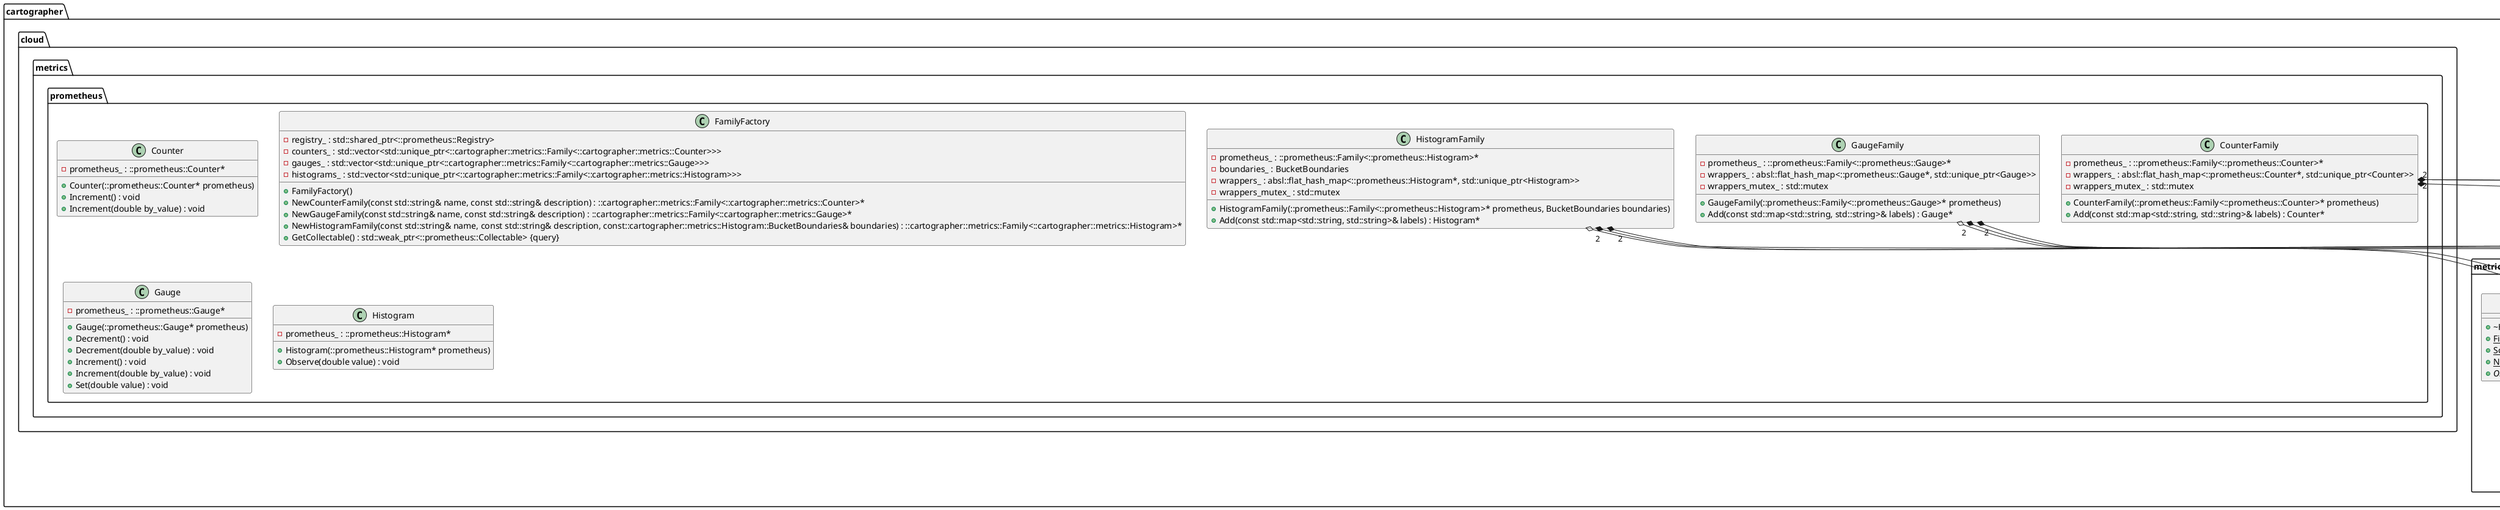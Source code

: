 @startuml





/' Objects '/

namespace cartographer {
	namespace metrics {
		abstract class Counter {
			+~Counter()
			+{static} Null() : Counter*
			+{abstract} Increment() : void
			+{abstract} Increment(double by_value) : void
		}

		abstract class Family <template<typename MetricType>> {
			+~Family()
			+{static} Null() : Family<MetricType>*
			+{abstract} Add(const std::map<std::string, std::string>& labels) : MetricType*
		}

		abstract class FamilyFactory {
			+~FamilyFactory()
			+{abstract} NewCounterFamily(const std::string& name, const std::string& description) : Family<Counter>*
			+{abstract} NewGaugeFamily(const std::string& name, const std::string& description) : Family<Gauge>*
			+{abstract} NewHistogramFamily(const std::string& name, const std::string& description, const Histogram::BucketBoundaries& boundaries) : Family<Histogram>*
		}

		abstract class Gauge {
			+~Gauge()
			+{static} Null() : Gauge*
			+{abstract} Decrement() : void
			+{abstract} Decrement(double by_value) : void
			+{abstract} Increment() : void
			+{abstract} Increment(double by_value) : void
			+{abstract} Set(double value) : void
		}

		abstract class Histogram {
			+~Histogram()
			+{static} FixedWidth(double width, int num_finite_buckets) : BucketBoundaries
			+{static} ScaledPowersOf(double base, double scale_factor, double max_value) : BucketBoundaries
			+{static} Null() : Histogram*
			+{abstract} Observe(double value) : void
		}

		class NullFamily <template<typename MetricType>> {
			+Add(const std::map<std::string, std::string>& labels) : MetricType*
		}
	}

	namespace cloud {
		namespace metrics {
			namespace prometheus {
				class Counter {
					+Counter(::prometheus::Counter* prometheus)
					-prometheus_ : ::prometheus::Counter*
					+Increment() : void
					+Increment(double by_value) : void
				}

				class CounterFamily {
					+CounterFamily(::prometheus::Family<::prometheus::Counter>* prometheus)
					-prometheus_ : ::prometheus::Family<::prometheus::Counter>*
					+Add(const std::map<std::string, std::string>& labels) : Counter*
					-wrappers_ : absl::flat_hash_map<::prometheus::Counter*, std::unique_ptr<Counter>>
					-wrappers_mutex_ : std::mutex
				}

				class FamilyFactory {
					+FamilyFactory()
					+NewCounterFamily(const std::string& name, const std::string& description) : ::cartographer::metrics::Family<::cartographer::metrics::Counter>*
					+NewGaugeFamily(const std::string& name, const std::string& description) : ::cartographer::metrics::Family<::cartographer::metrics::Gauge>*
					+NewHistogramFamily(const std::string& name, const std::string& description, const::cartographer::metrics::Histogram::BucketBoundaries& boundaries) : ::cartographer::metrics::Family<::cartographer::metrics::Histogram>*
					-registry_ : std::shared_ptr<::prometheus::Registry>
					-counters_ : std::vector<std::unique_ptr<::cartographer::metrics::Family<::cartographer::metrics::Counter>>>
					-gauges_ : std::vector<std::unique_ptr<::cartographer::metrics::Family<::cartographer::metrics::Gauge>>>
					-histograms_ : std::vector<std::unique_ptr<::cartographer::metrics::Family<::cartographer::metrics::Histogram>>>
					+GetCollectable() : std::weak_ptr<::prometheus::Collectable> {query}
				}

				class Gauge {
					+Gauge(::prometheus::Gauge* prometheus)
					-prometheus_ : ::prometheus::Gauge*
					+Decrement() : void
					+Decrement(double by_value) : void
					+Increment() : void
					+Increment(double by_value) : void
					+Set(double value) : void
				}

				class GaugeFamily {
					+GaugeFamily(::prometheus::Family<::prometheus::Gauge>* prometheus)
					-prometheus_ : ::prometheus::Family<::prometheus::Gauge>*
					+Add(const std::map<std::string, std::string>& labels) : Gauge*
					-wrappers_ : absl::flat_hash_map<::prometheus::Gauge*, std::unique_ptr<Gauge>>
					-wrappers_mutex_ : std::mutex
				}

				class Histogram {
					+Histogram(::prometheus::Histogram* prometheus)
					-prometheus_ : ::prometheus::Histogram*
					+Observe(double value) : void
				}

				class HistogramFamily {
					+HistogramFamily(::prometheus::Family<::prometheus::Histogram>* prometheus, BucketBoundaries boundaries)
					-prometheus_ : ::prometheus::Family<::prometheus::Histogram>*
					-boundaries_ : BucketBoundaries
					+Add(const std::map<std::string, std::string>& labels) : Histogram*
					-wrappers_ : absl::flat_hash_map<::prometheus::Histogram*, std::unique_ptr<Histogram>>
					-wrappers_mutex_ : std::mutex
				}
			}
		}
	}
}





/' Inheritance relationships '/

cartographer.metrics.Family <|-- cartographer.metrics.NullFamily





/' Aggregation relationships '/

cartographer.metrics.Counter "4" o-- cartographer.metrics.Counter


cartographer.cloud.metrics.prometheus.CounterFamily "2" o-- cartographer.metrics.Counter


cartographer.cloud.metrics.prometheus.CounterFamily "2" *-- cartographer.metrics.Counter


cartographer.cloud.metrics.prometheus.CounterFamily *-- cartographer.metrics.Family


cartographer.metrics.Gauge "4" o-- cartographer.metrics.Gauge


cartographer.cloud.metrics.prometheus.GaugeFamily *-- cartographer.metrics.Family


cartographer.cloud.metrics.prometheus.GaugeFamily "2" o-- cartographer.metrics.Gauge


cartographer.cloud.metrics.prometheus.GaugeFamily "2" *-- cartographer.metrics.Gauge


cartographer.metrics.Histogram "4" o-- cartographer.metrics.Histogram


cartographer.cloud.metrics.prometheus.HistogramFamily *-- cartographer.metrics.Family


cartographer.cloud.metrics.prometheus.HistogramFamily "2" o-- cartographer.metrics.Histogram


cartographer.cloud.metrics.prometheus.HistogramFamily "2" *-- cartographer.metrics.Histogram






/' Nested objects '/



@enduml

